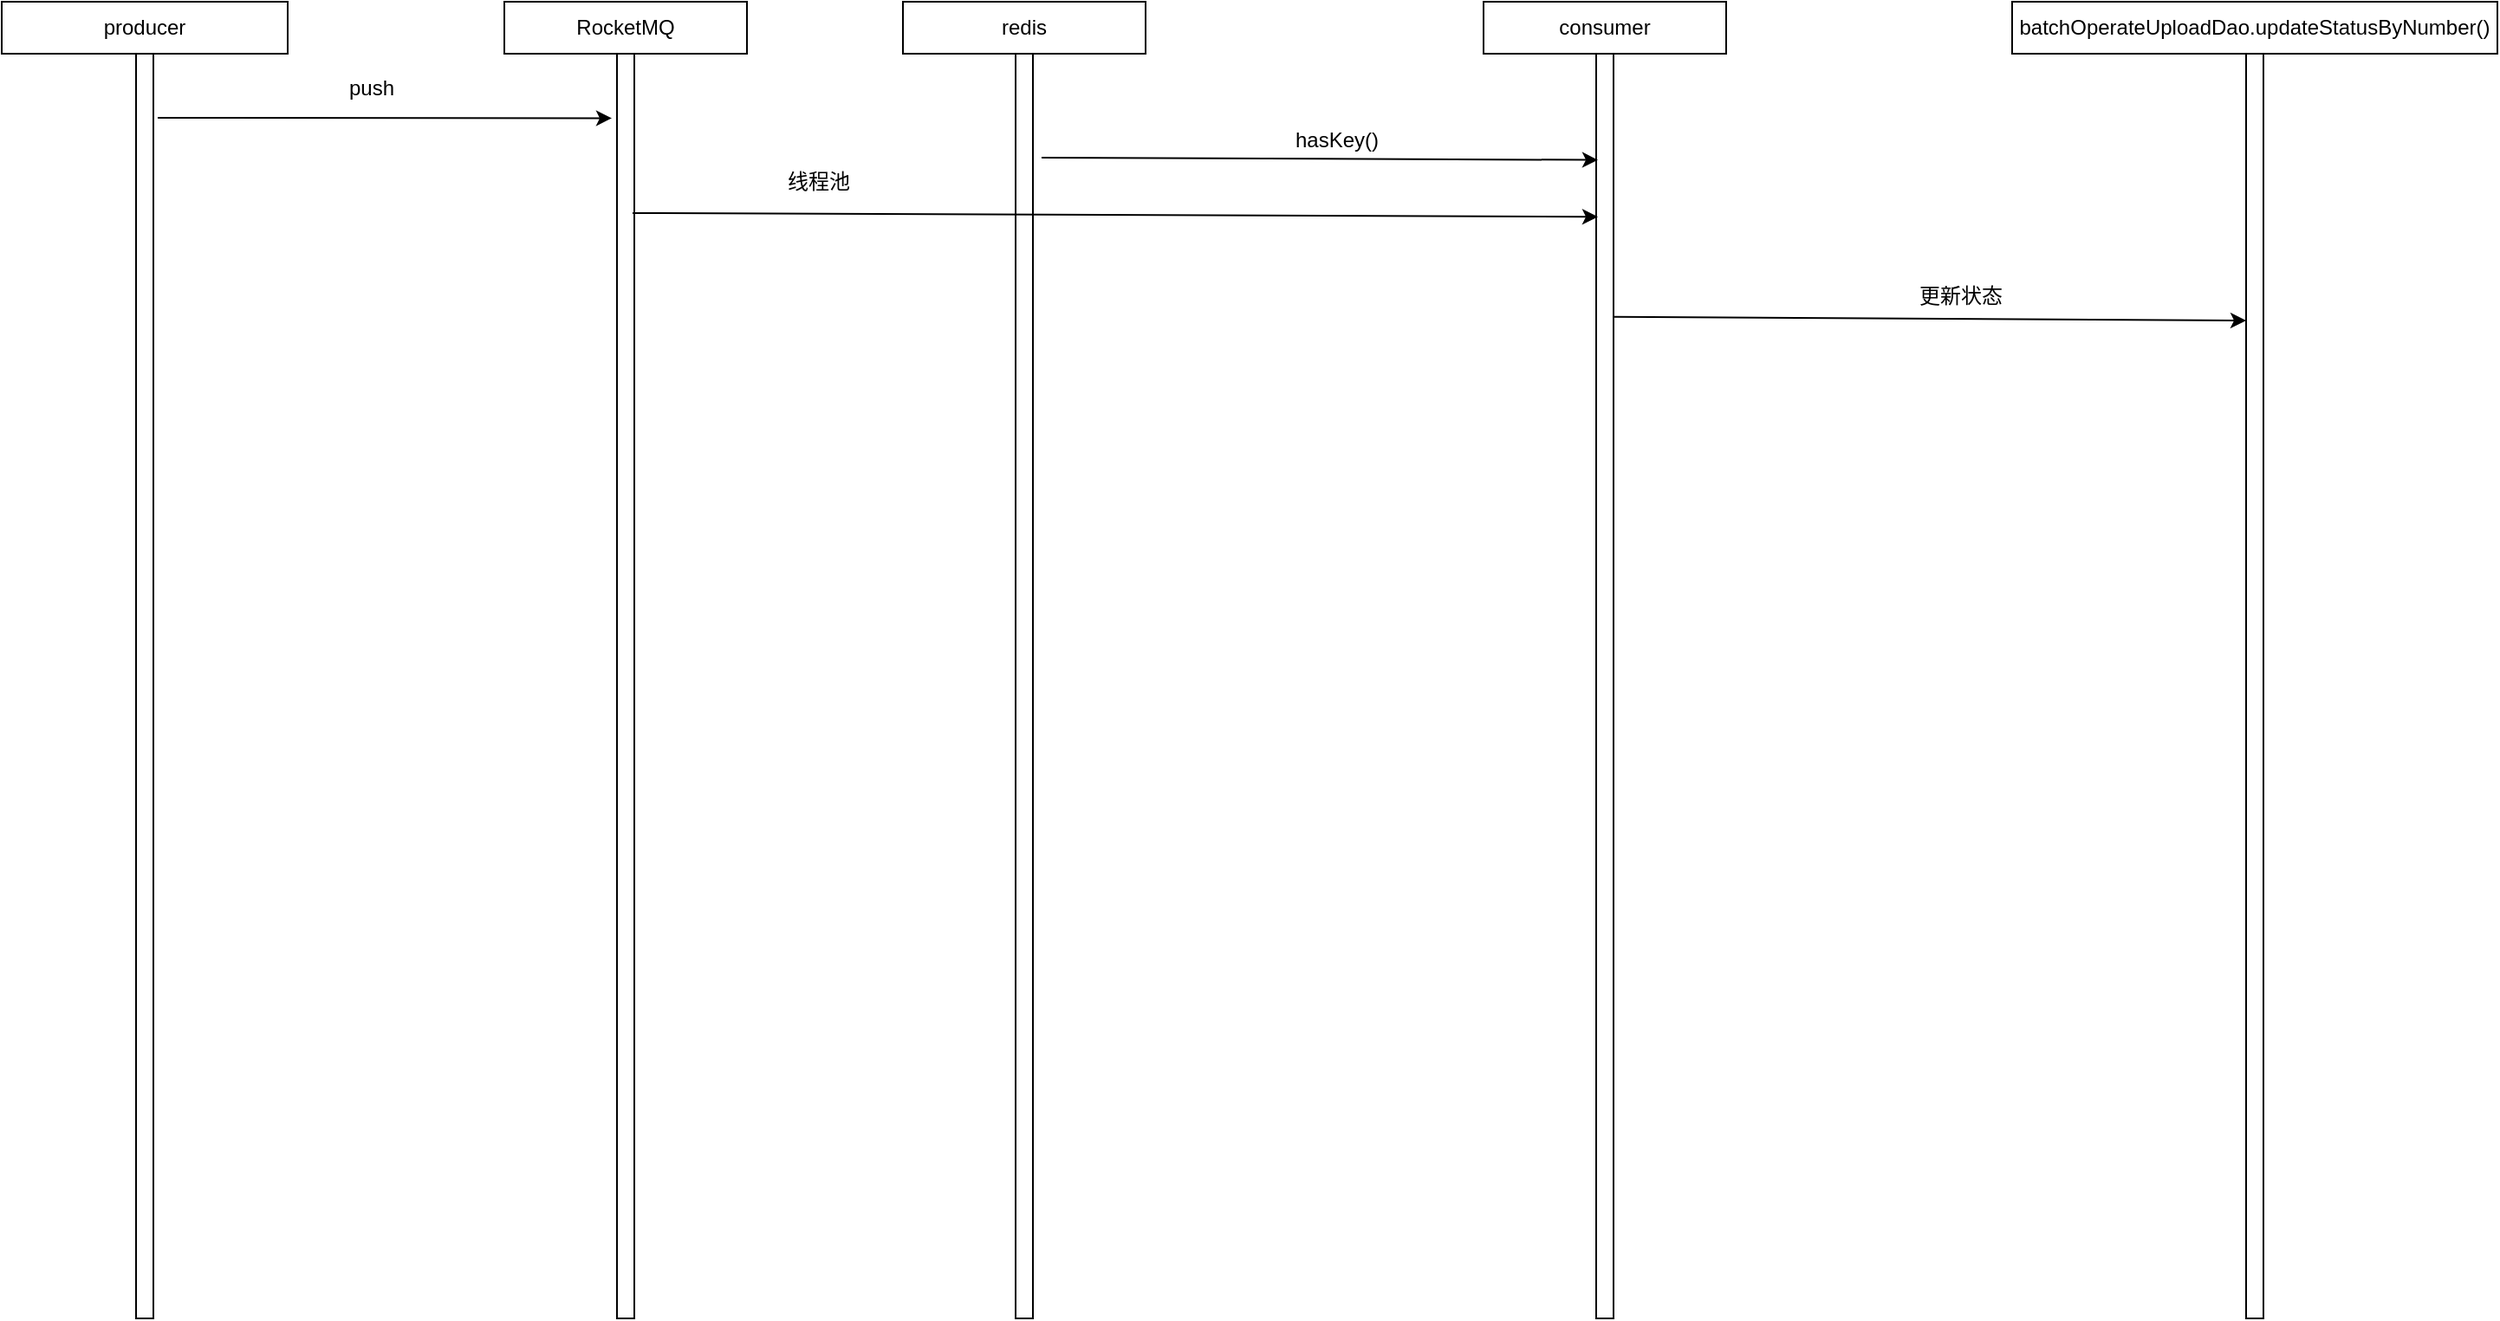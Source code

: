 <mxfile version="14.2.9" type="github"><diagram id="SzrN_A2-p0zhfCpZQCAm" name="Page-1"><mxGraphModel dx="4633" dy="717" grid="1" gridSize="10" guides="1" tooltips="1" connect="1" arrows="1" fold="1" page="1" pageScale="1" pageWidth="3300" pageHeight="4681" math="0" shadow="0"><root><mxCell id="0"/><mxCell id="1" parent="0"/><mxCell id="zBDOj5Wmzki5_jdscD6F-1" value="RocketMQ" style="rounded=0;whiteSpace=wrap;html=1;" vertex="1" parent="1"><mxGeometry x="110" y="50" width="140" height="30" as="geometry"/></mxCell><mxCell id="zBDOj5Wmzki5_jdscD6F-2" value="" style="rounded=0;whiteSpace=wrap;html=1;" vertex="1" parent="1"><mxGeometry x="175" y="80" width="10" height="730" as="geometry"/></mxCell><mxCell id="zBDOj5Wmzki5_jdscD6F-3" value="redis" style="rounded=0;whiteSpace=wrap;html=1;" vertex="1" parent="1"><mxGeometry x="340" y="50" width="140" height="30" as="geometry"/></mxCell><mxCell id="zBDOj5Wmzki5_jdscD6F-4" value="" style="rounded=0;whiteSpace=wrap;html=1;" vertex="1" parent="1"><mxGeometry x="405" y="80" width="10" height="730" as="geometry"/></mxCell><mxCell id="zBDOj5Wmzki5_jdscD6F-5" value="consumer" style="rounded=0;whiteSpace=wrap;html=1;" vertex="1" parent="1"><mxGeometry x="675" y="50" width="140" height="30" as="geometry"/></mxCell><mxCell id="zBDOj5Wmzki5_jdscD6F-6" value="" style="rounded=0;whiteSpace=wrap;html=1;" vertex="1" parent="1"><mxGeometry x="740" y="80" width="10" height="730" as="geometry"/></mxCell><mxCell id="zBDOj5Wmzki5_jdscD6F-7" value="" style="endArrow=classic;html=1;entryX=-0.3;entryY=0.051;entryDx=0;entryDy=0;entryPerimeter=0;" edge="1" parent="1" target="zBDOj5Wmzki5_jdscD6F-2"><mxGeometry width="50" height="50" relative="1" as="geometry"><mxPoint x="-90" y="117" as="sourcePoint"/><mxPoint x="149" y="117.23" as="targetPoint"/></mxGeometry></mxCell><mxCell id="zBDOj5Wmzki5_jdscD6F-8" value="push" style="text;html=1;align=center;verticalAlign=middle;resizable=0;points=[];autosize=1;" vertex="1" parent="1"><mxGeometry x="13" y="90" width="40" height="20" as="geometry"/></mxCell><mxCell id="zBDOj5Wmzki5_jdscD6F-9" value="" style="endArrow=classic;html=1;exitX=0.8;exitY=0.052;exitDx=0;exitDy=0;exitPerimeter=0;entryX=0.1;entryY=0.129;entryDx=0;entryDy=0;entryPerimeter=0;" edge="1" parent="1" target="zBDOj5Wmzki5_jdscD6F-6"><mxGeometry width="50" height="50" relative="1" as="geometry"><mxPoint x="184" y="171.96" as="sourcePoint"/><mxPoint x="407" y="171.23" as="targetPoint"/></mxGeometry></mxCell><mxCell id="zBDOj5Wmzki5_jdscD6F-10" value="线程池" style="text;html=1;align=center;verticalAlign=middle;resizable=0;points=[];autosize=1;" vertex="1" parent="1"><mxGeometry x="266" y="144" width="50" height="20" as="geometry"/></mxCell><mxCell id="zBDOj5Wmzki5_jdscD6F-12" value="producer" style="rounded=0;whiteSpace=wrap;html=1;" vertex="1" parent="1"><mxGeometry x="-180" y="50" width="165" height="30" as="geometry"/></mxCell><mxCell id="zBDOj5Wmzki5_jdscD6F-13" value="" style="rounded=0;whiteSpace=wrap;html=1;" vertex="1" parent="1"><mxGeometry x="-102.5" y="80" width="10" height="730" as="geometry"/></mxCell><mxCell id="zBDOj5Wmzki5_jdscD6F-16" value="batchOperateUploadDao.updateStatusByNumber()" style="rounded=0;whiteSpace=wrap;html=1;" vertex="1" parent="1"><mxGeometry x="980" y="50" width="280" height="30" as="geometry"/></mxCell><mxCell id="zBDOj5Wmzki5_jdscD6F-17" value="" style="rounded=0;whiteSpace=wrap;html=1;" vertex="1" parent="1"><mxGeometry x="1115" y="80" width="10" height="730" as="geometry"/></mxCell><mxCell id="zBDOj5Wmzki5_jdscD6F-18" value="" style="endArrow=classic;html=1;entryX=0.1;entryY=0.084;entryDx=0;entryDy=0;entryPerimeter=0;" edge="1" parent="1" target="zBDOj5Wmzki5_jdscD6F-6"><mxGeometry width="50" height="50" relative="1" as="geometry"><mxPoint x="420" y="140" as="sourcePoint"/><mxPoint x="730" y="140" as="targetPoint"/></mxGeometry></mxCell><mxCell id="zBDOj5Wmzki5_jdscD6F-19" value="hasKey()" style="text;html=1;align=center;verticalAlign=middle;resizable=0;points=[];autosize=1;" vertex="1" parent="1"><mxGeometry x="560" y="120" width="60" height="20" as="geometry"/></mxCell><mxCell id="zBDOj5Wmzki5_jdscD6F-20" value="" style="endArrow=classic;html=1;exitX=1;exitY=0.208;exitDx=0;exitDy=0;exitPerimeter=0;entryX=0;entryY=0.211;entryDx=0;entryDy=0;entryPerimeter=0;" edge="1" parent="1" source="zBDOj5Wmzki5_jdscD6F-6" target="zBDOj5Wmzki5_jdscD6F-17"><mxGeometry width="50" height="50" relative="1" as="geometry"><mxPoint x="720" y="310" as="sourcePoint"/><mxPoint x="770" y="260" as="targetPoint"/></mxGeometry></mxCell><mxCell id="zBDOj5Wmzki5_jdscD6F-21" value="更新状态" style="text;html=1;align=center;verticalAlign=middle;resizable=0;points=[];autosize=1;" vertex="1" parent="1"><mxGeometry x="920" y="210" width="60" height="20" as="geometry"/></mxCell></root></mxGraphModel></diagram></mxfile>